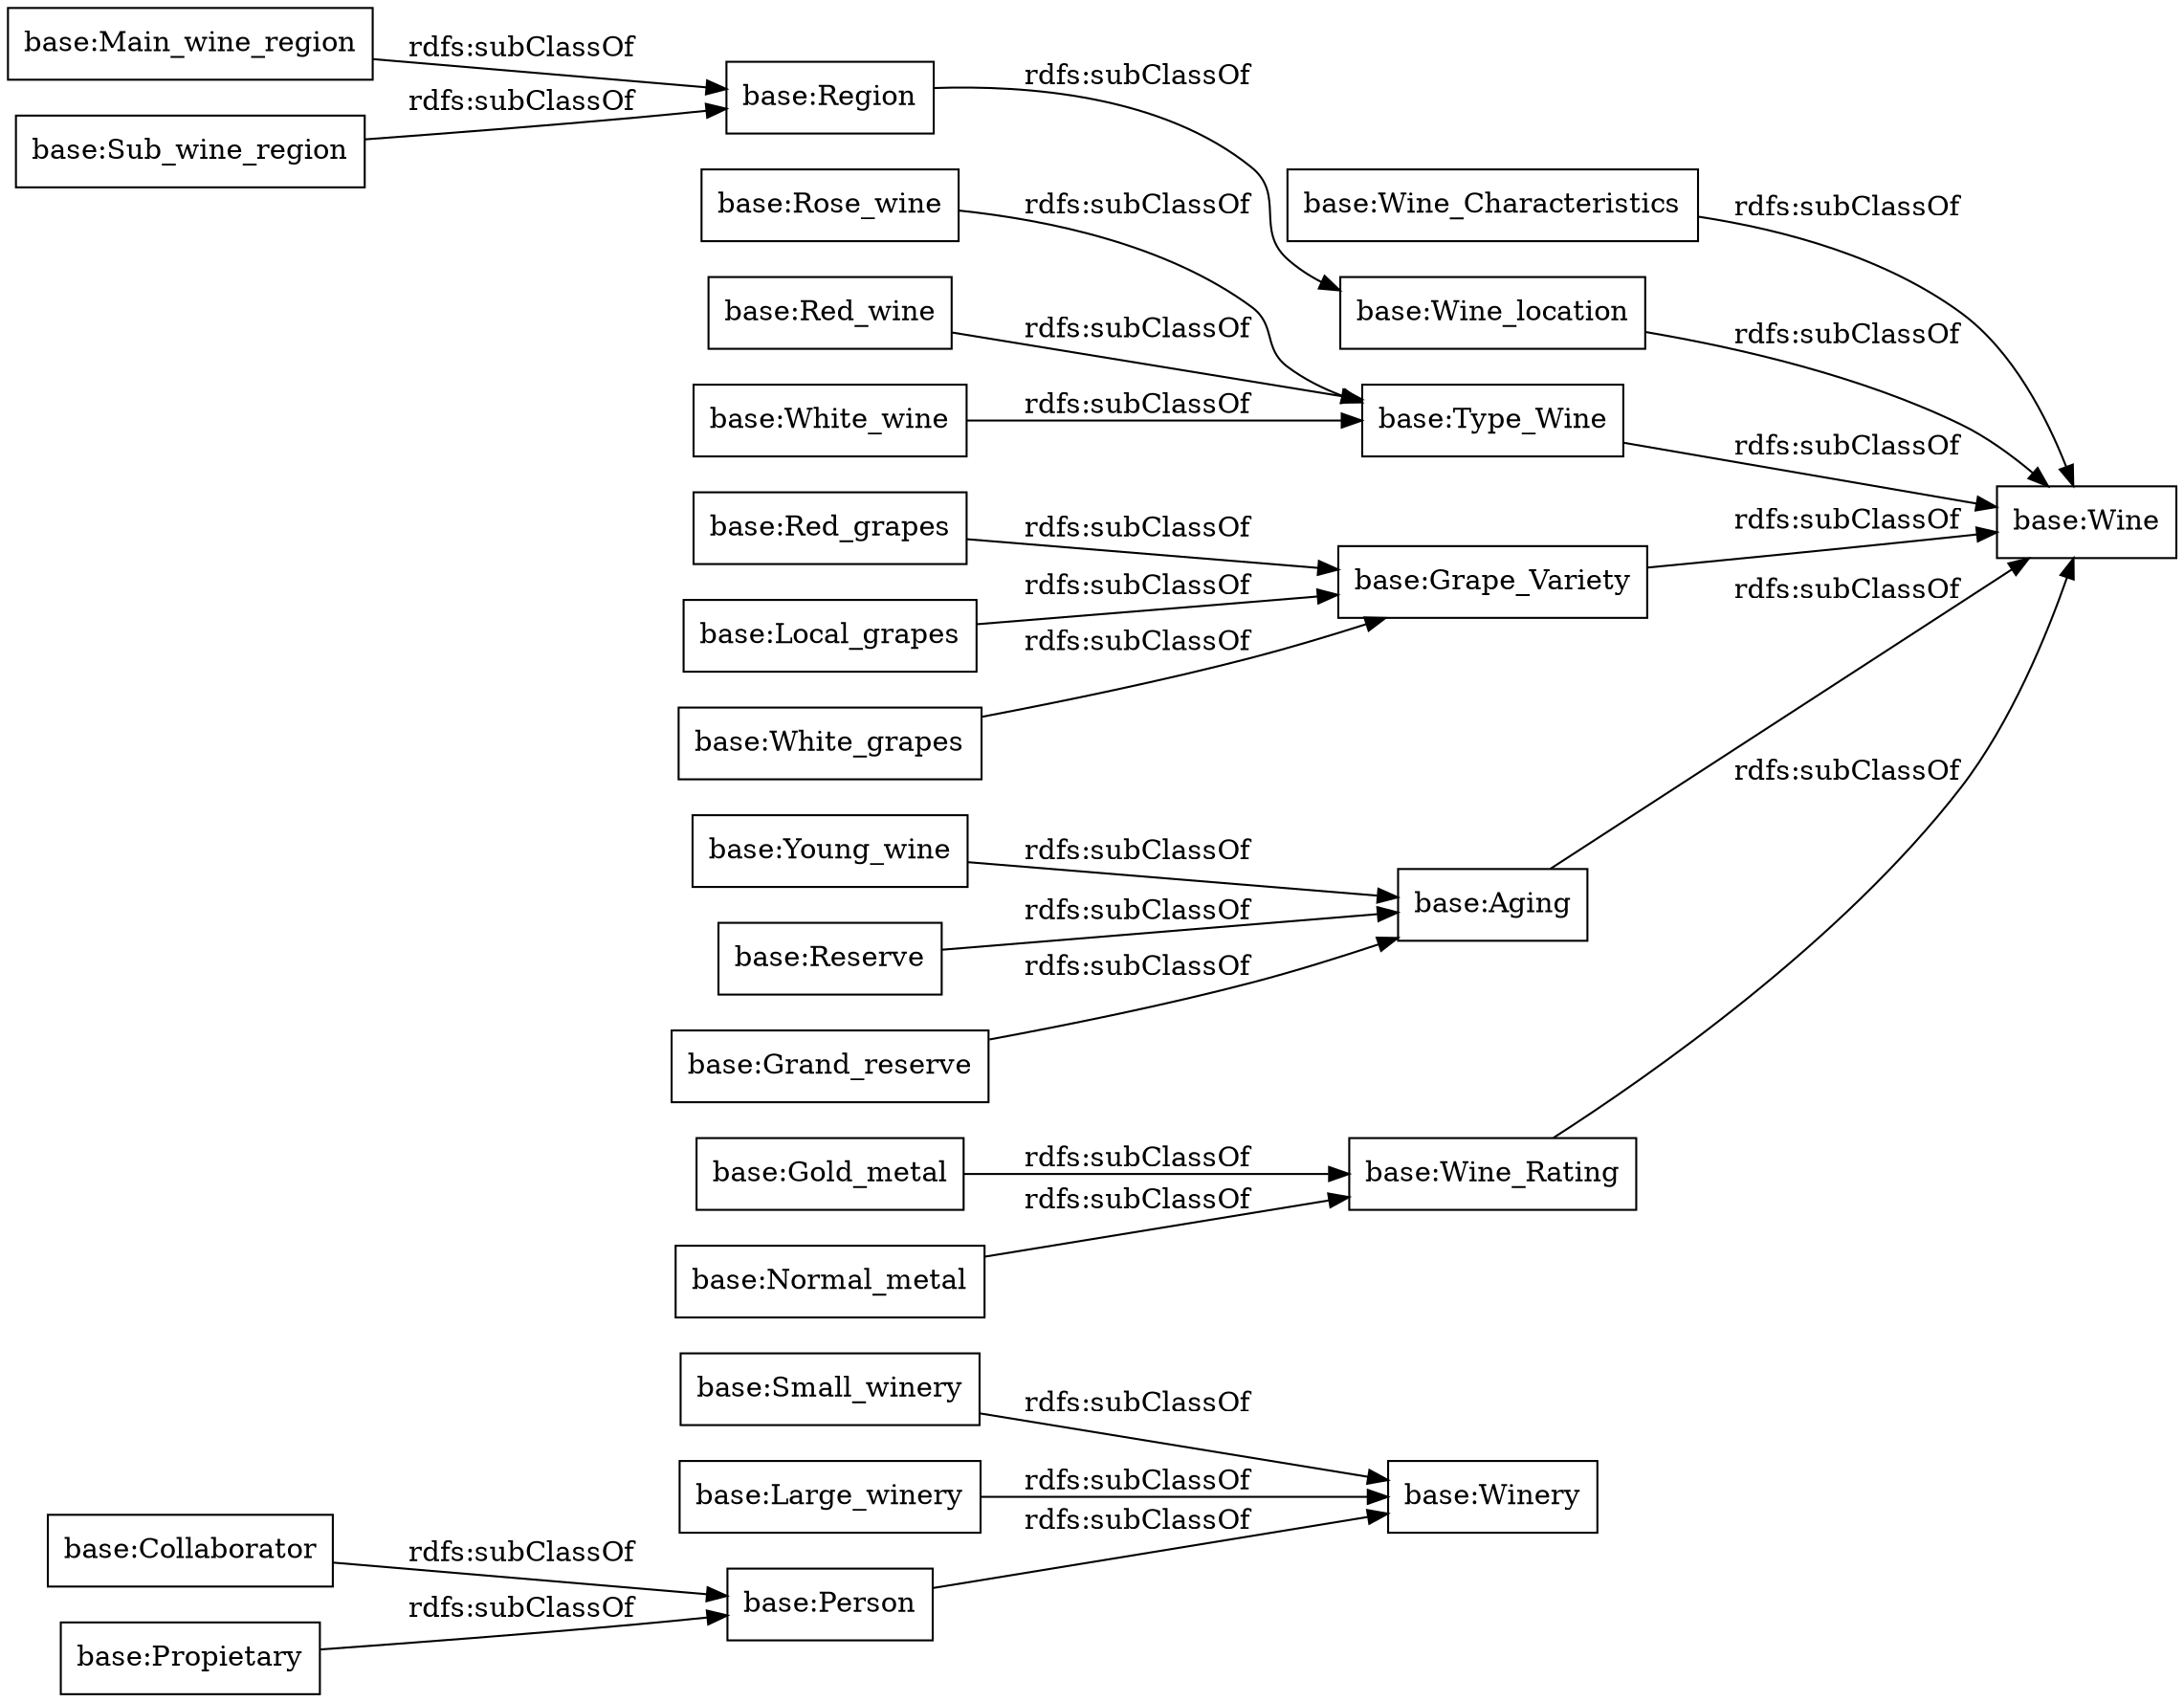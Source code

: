 digraph ar2dtool_diagram { 
rankdir=LR;
size="1000"
node [shape = rectangle, color="black"]; "base:Person" "base:Winery" "base:Collaborator" "base:Wine_Characteristics" "base:Region" "base:Young_wine" "base:Rose_wine" "base:Wine_location" "base:Reserve" "base:Wine" "base:Type_Wine" "base:Grape_Variety" "base:Red_wine" "base:Red_grapes" "base:Propietary" "base:Small_winery" "base:Aging" "base:Gold_metal" "base:Local_grapes" "base:White_grapes" "base:Main_wine_region" "base:Normal_metal" "base:White_wine" "base:Large_winery" "base:Grand_reserve" "base:Wine_Rating" "base:Sub_wine_region" ; /*classes style*/
	"base:Grand_reserve" -> "base:Aging" [ label = "rdfs:subClassOf" ];
	"base:Region" -> "base:Wine_location" [ label = "rdfs:subClassOf" ];
	"base:Collaborator" -> "base:Person" [ label = "rdfs:subClassOf" ];
	"base:Type_Wine" -> "base:Wine" [ label = "rdfs:subClassOf" ];
	"base:Gold_metal" -> "base:Wine_Rating" [ label = "rdfs:subClassOf" ];
	"base:Sub_wine_region" -> "base:Region" [ label = "rdfs:subClassOf" ];
	"base:Aging" -> "base:Wine" [ label = "rdfs:subClassOf" ];
	"base:Grape_Variety" -> "base:Wine" [ label = "rdfs:subClassOf" ];
	"base:Small_winery" -> "base:Winery" [ label = "rdfs:subClassOf" ];
	"base:Rose_wine" -> "base:Type_Wine" [ label = "rdfs:subClassOf" ];
	"base:Young_wine" -> "base:Aging" [ label = "rdfs:subClassOf" ];
	"base:Person" -> "base:Winery" [ label = "rdfs:subClassOf" ];
	"base:Propietary" -> "base:Person" [ label = "rdfs:subClassOf" ];
	"base:Local_grapes" -> "base:Grape_Variety" [ label = "rdfs:subClassOf" ];
	"base:Wine_location" -> "base:Wine" [ label = "rdfs:subClassOf" ];
	"base:Red_wine" -> "base:Type_Wine" [ label = "rdfs:subClassOf" ];
	"base:Wine_Characteristics" -> "base:Wine" [ label = "rdfs:subClassOf" ];
	"base:Large_winery" -> "base:Winery" [ label = "rdfs:subClassOf" ];
	"base:Main_wine_region" -> "base:Region" [ label = "rdfs:subClassOf" ];
	"base:Normal_metal" -> "base:Wine_Rating" [ label = "rdfs:subClassOf" ];
	"base:Reserve" -> "base:Aging" [ label = "rdfs:subClassOf" ];
	"base:White_grapes" -> "base:Grape_Variety" [ label = "rdfs:subClassOf" ];
	"base:Wine_Rating" -> "base:Wine" [ label = "rdfs:subClassOf" ];
	"base:White_wine" -> "base:Type_Wine" [ label = "rdfs:subClassOf" ];
	"base:Red_grapes" -> "base:Grape_Variety" [ label = "rdfs:subClassOf" ];

}
